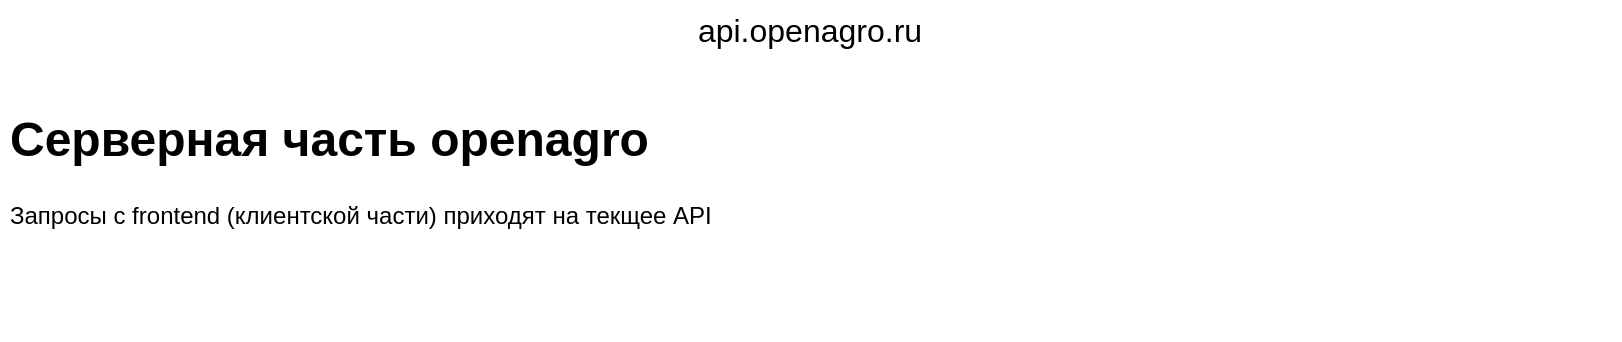 <mxfile version="21.6.5" type="github">
  <diagram name="Страница 1" id="6sGwKlgkt_84N75d3TjK">
    <mxGraphModel dx="989" dy="545" grid="1" gridSize="10" guides="1" tooltips="1" connect="1" arrows="1" fold="1" page="1" pageScale="1" pageWidth="827" pageHeight="1169" math="0" shadow="0">
      <root>
        <mxCell id="0" />
        <mxCell id="1" parent="0" />
        <mxCell id="pyEIFMnMcUmfsU9fEsHl-2" value="&lt;font style=&quot;font-size: 16px;&quot;&gt;api.openagro.ru&lt;/font&gt;" style="text;html=1;strokeColor=none;fillColor=none;align=center;verticalAlign=middle;whiteSpace=wrap;rounded=0;" vertex="1" parent="1">
          <mxGeometry x="338" y="10" width="150" height="30" as="geometry" />
        </mxCell>
        <mxCell id="pyEIFMnMcUmfsU9fEsHl-4" value="&lt;h1&gt;Серверная часть openagro&lt;/h1&gt;&lt;p&gt;Запросы с frontend (клиентской части) приходят на текщее API&lt;/p&gt;" style="text;html=1;strokeColor=none;fillColor=none;spacing=5;spacingTop=-20;whiteSpace=wrap;overflow=hidden;rounded=0;" vertex="1" parent="1">
          <mxGeometry x="8" y="60" width="810" height="120" as="geometry" />
        </mxCell>
      </root>
    </mxGraphModel>
  </diagram>
</mxfile>
